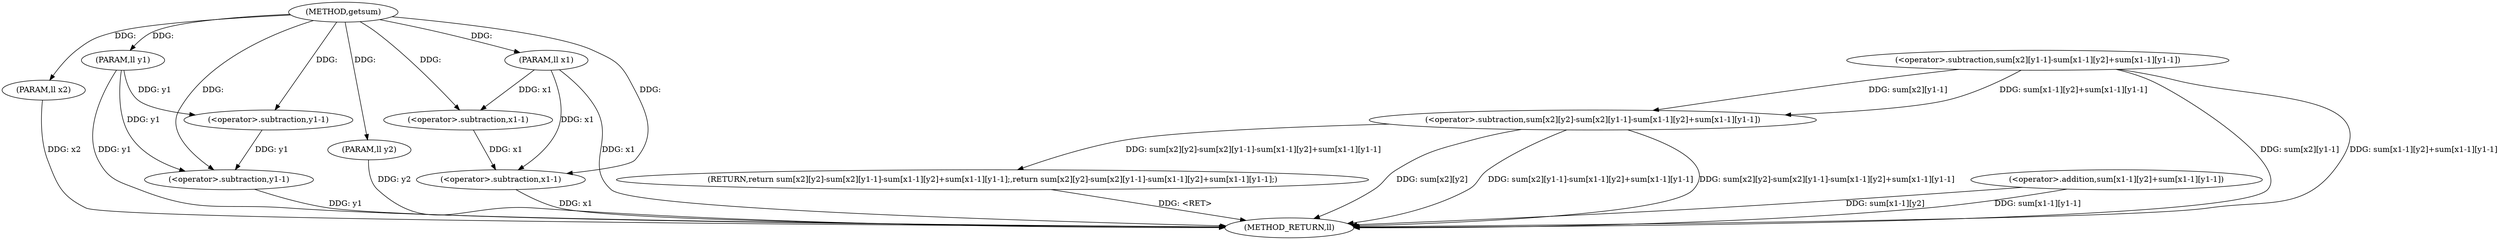 digraph "getsum" {  
"1000245" [label = "(METHOD,getsum)" ]
"1000283" [label = "(METHOD_RETURN,ll)" ]
"1000246" [label = "(PARAM,ll x1)" ]
"1000247" [label = "(PARAM,ll y1)" ]
"1000248" [label = "(PARAM,ll x2)" ]
"1000249" [label = "(PARAM,ll y2)" ]
"1000251" [label = "(RETURN,return sum[x2][y2]-sum[x2][y1-1]-sum[x1-1][y2]+sum[x1-1][y1-1];,return sum[x2][y2]-sum[x2][y1-1]-sum[x1-1][y2]+sum[x1-1][y1-1];)" ]
"1000252" [label = "(<operator>.subtraction,sum[x2][y2]-sum[x2][y1-1]-sum[x1-1][y2]+sum[x1-1][y1-1])" ]
"1000258" [label = "(<operator>.subtraction,sum[x2][y1-1]-sum[x1-1][y2]+sum[x1-1][y1-1])" ]
"1000266" [label = "(<operator>.addition,sum[x1-1][y2]+sum[x1-1][y1-1])" ]
"1000263" [label = "(<operator>.subtraction,y1-1)" ]
"1000280" [label = "(<operator>.subtraction,y1-1)" ]
"1000270" [label = "(<operator>.subtraction,x1-1)" ]
"1000277" [label = "(<operator>.subtraction,x1-1)" ]
  "1000246" -> "1000283"  [ label = "DDG: x1"] 
  "1000247" -> "1000283"  [ label = "DDG: y1"] 
  "1000248" -> "1000283"  [ label = "DDG: x2"] 
  "1000249" -> "1000283"  [ label = "DDG: y2"] 
  "1000252" -> "1000283"  [ label = "DDG: sum[x2][y2]"] 
  "1000258" -> "1000283"  [ label = "DDG: sum[x2][y1-1]"] 
  "1000266" -> "1000283"  [ label = "DDG: sum[x1-1][y2]"] 
  "1000277" -> "1000283"  [ label = "DDG: x1"] 
  "1000280" -> "1000283"  [ label = "DDG: y1"] 
  "1000266" -> "1000283"  [ label = "DDG: sum[x1-1][y1-1]"] 
  "1000258" -> "1000283"  [ label = "DDG: sum[x1-1][y2]+sum[x1-1][y1-1]"] 
  "1000252" -> "1000283"  [ label = "DDG: sum[x2][y1-1]-sum[x1-1][y2]+sum[x1-1][y1-1]"] 
  "1000252" -> "1000283"  [ label = "DDG: sum[x2][y2]-sum[x2][y1-1]-sum[x1-1][y2]+sum[x1-1][y1-1]"] 
  "1000251" -> "1000283"  [ label = "DDG: <RET>"] 
  "1000245" -> "1000246"  [ label = "DDG: "] 
  "1000245" -> "1000247"  [ label = "DDG: "] 
  "1000245" -> "1000248"  [ label = "DDG: "] 
  "1000245" -> "1000249"  [ label = "DDG: "] 
  "1000252" -> "1000251"  [ label = "DDG: sum[x2][y2]-sum[x2][y1-1]-sum[x1-1][y2]+sum[x1-1][y1-1]"] 
  "1000258" -> "1000252"  [ label = "DDG: sum[x2][y1-1]"] 
  "1000258" -> "1000252"  [ label = "DDG: sum[x1-1][y2]+sum[x1-1][y1-1]"] 
  "1000247" -> "1000263"  [ label = "DDG: y1"] 
  "1000245" -> "1000263"  [ label = "DDG: "] 
  "1000263" -> "1000280"  [ label = "DDG: y1"] 
  "1000247" -> "1000280"  [ label = "DDG: y1"] 
  "1000245" -> "1000280"  [ label = "DDG: "] 
  "1000246" -> "1000270"  [ label = "DDG: x1"] 
  "1000245" -> "1000270"  [ label = "DDG: "] 
  "1000270" -> "1000277"  [ label = "DDG: x1"] 
  "1000246" -> "1000277"  [ label = "DDG: x1"] 
  "1000245" -> "1000277"  [ label = "DDG: "] 
}
